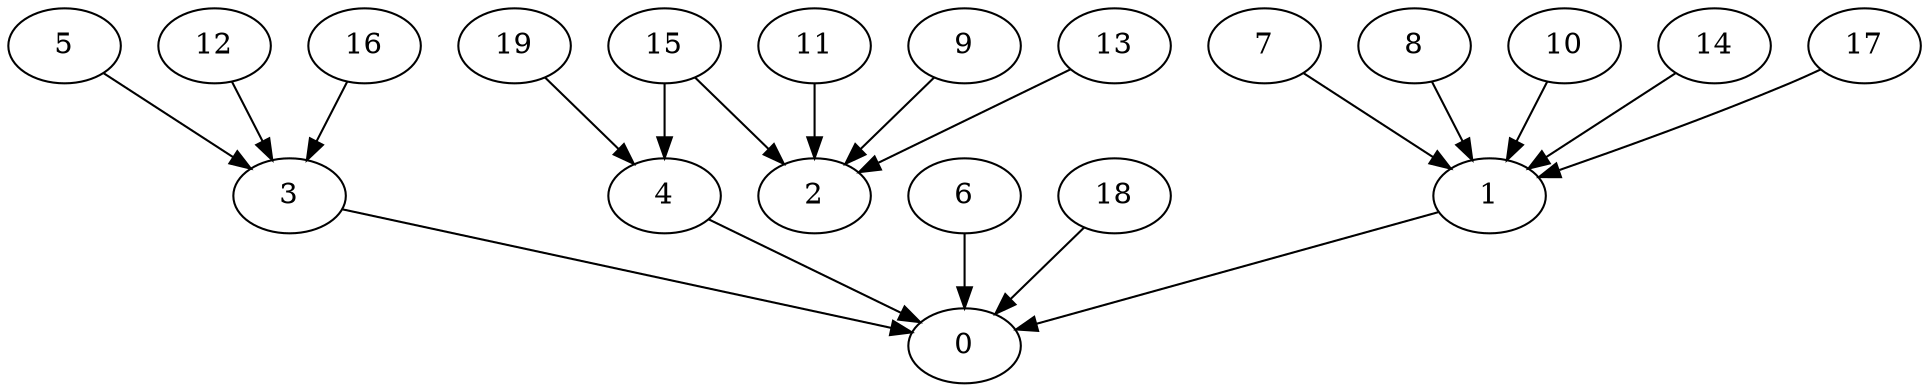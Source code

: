 digraph arbol {1 -> 0[Label=1];
3 -> 0[Label=1];
4 -> 0[Label=1];
7 -> 1[Label=1];
5 -> 3[Label=4];
8 -> 1[Label=1];
6 -> 0[Label=3];
10 -> 1[Label=3];
11 -> 2[Label=5];
12 -> 3[Label=1];
9 -> 2[Label=3];
13 -> 2[Label=2];
14 -> 1[Label=4];
15 -> 2[Label=2];
15 -> 4[Label=1];
16 -> 3[Label=3];
17 -> 1[Label=1];
18 -> 0[Label=3];
19 -> 4[Label=4];
}